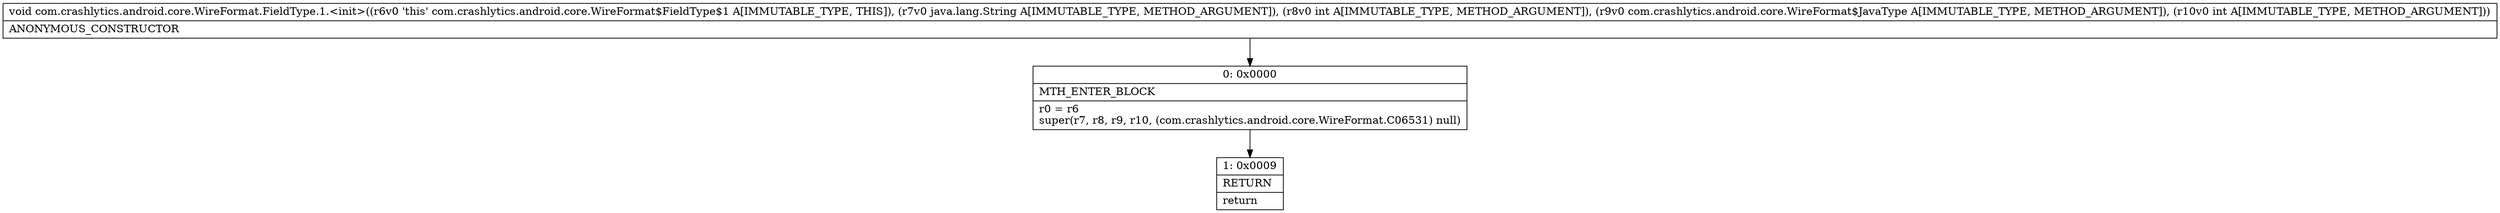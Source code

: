 digraph "CFG forcom.crashlytics.android.core.WireFormat.FieldType.1.\<init\>(Ljava\/lang\/String;ILcom\/crashlytics\/android\/core\/WireFormat$JavaType;I)V" {
Node_0 [shape=record,label="{0\:\ 0x0000|MTH_ENTER_BLOCK\l|r0 = r6\lsuper(r7, r8, r9, r10, (com.crashlytics.android.core.WireFormat.C06531) null)\l}"];
Node_1 [shape=record,label="{1\:\ 0x0009|RETURN\l|return\l}"];
MethodNode[shape=record,label="{void com.crashlytics.android.core.WireFormat.FieldType.1.\<init\>((r6v0 'this' com.crashlytics.android.core.WireFormat$FieldType$1 A[IMMUTABLE_TYPE, THIS]), (r7v0 java.lang.String A[IMMUTABLE_TYPE, METHOD_ARGUMENT]), (r8v0 int A[IMMUTABLE_TYPE, METHOD_ARGUMENT]), (r9v0 com.crashlytics.android.core.WireFormat$JavaType A[IMMUTABLE_TYPE, METHOD_ARGUMENT]), (r10v0 int A[IMMUTABLE_TYPE, METHOD_ARGUMENT]))  | ANONYMOUS_CONSTRUCTOR\l}"];
MethodNode -> Node_0;
Node_0 -> Node_1;
}

